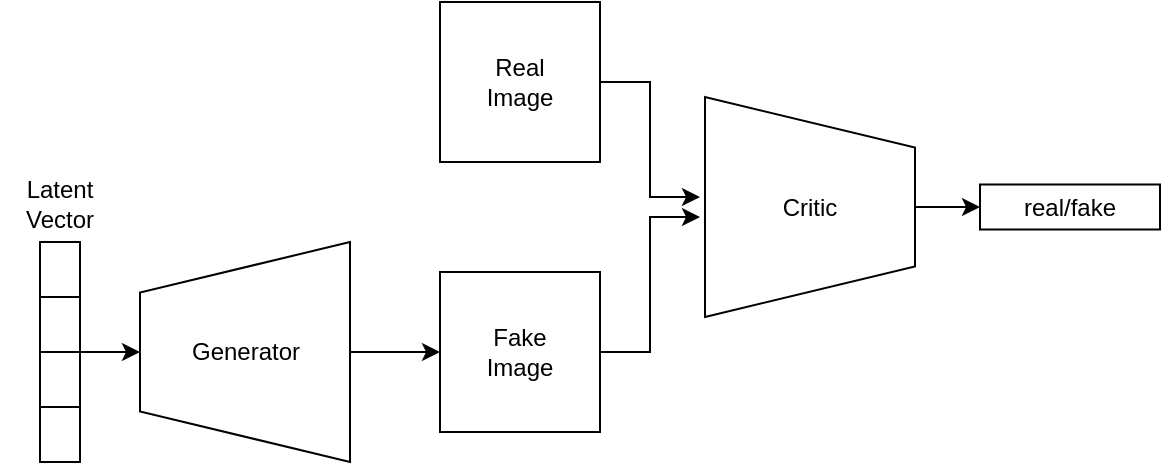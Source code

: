<mxfile version="12.9.5" type="device"><diagram id="Bj_XeaUQ-zTZzGZvhnuq" name="Page-1"><mxGraphModel dx="879" dy="525" grid="1" gridSize="10" guides="1" tooltips="1" connect="1" arrows="1" fold="1" page="1" pageScale="1" pageWidth="850" pageHeight="1100" math="0" shadow="0"><root><mxCell id="0"/><mxCell id="1" parent="0"/><mxCell id="oRjue6f-LB5lvoX7WGm3-19" style="edgeStyle=orthogonalEdgeStyle;rounded=0;orthogonalLoop=1;jettySize=auto;html=1;" edge="1" parent="1" source="oRjue6f-LB5lvoX7WGm3-1" target="oRjue6f-LB5lvoX7WGm3-10"><mxGeometry relative="1" as="geometry"/></mxCell><mxCell id="oRjue6f-LB5lvoX7WGm3-1" value="" style="rounded=0;whiteSpace=wrap;html=1;" vertex="1" parent="1"><mxGeometry x="120" y="280" width="20" height="110" as="geometry"/></mxCell><mxCell id="oRjue6f-LB5lvoX7WGm3-6" value="" style="endArrow=none;html=1;exitX=0;exitY=0.25;exitDx=0;exitDy=0;entryX=1;entryY=0.25;entryDx=0;entryDy=0;" edge="1" parent="1" source="oRjue6f-LB5lvoX7WGm3-1" target="oRjue6f-LB5lvoX7WGm3-1"><mxGeometry width="50" height="50" relative="1" as="geometry"><mxPoint x="400" y="370" as="sourcePoint"/><mxPoint x="120" y="230" as="targetPoint"/></mxGeometry></mxCell><mxCell id="oRjue6f-LB5lvoX7WGm3-8" value="" style="endArrow=none;html=1;exitX=0;exitY=0.75;exitDx=0;exitDy=0;entryX=1;entryY=0.75;entryDx=0;entryDy=0;" edge="1" parent="1" source="oRjue6f-LB5lvoX7WGm3-1" target="oRjue6f-LB5lvoX7WGm3-1"><mxGeometry width="50" height="50" relative="1" as="geometry"><mxPoint x="130" y="327.5" as="sourcePoint"/><mxPoint x="160" y="327.5" as="targetPoint"/></mxGeometry></mxCell><mxCell id="oRjue6f-LB5lvoX7WGm3-9" value="" style="endArrow=none;html=1;exitX=0;exitY=0.5;exitDx=0;exitDy=0;entryX=1;entryY=0.5;entryDx=0;entryDy=0;" edge="1" parent="1" source="oRjue6f-LB5lvoX7WGm3-1" target="oRjue6f-LB5lvoX7WGm3-1"><mxGeometry width="50" height="50" relative="1" as="geometry"><mxPoint x="140" y="337.5" as="sourcePoint"/><mxPoint x="170" y="337.5" as="targetPoint"/></mxGeometry></mxCell><mxCell id="oRjue6f-LB5lvoX7WGm3-18" style="edgeStyle=orthogonalEdgeStyle;rounded=0;orthogonalLoop=1;jettySize=auto;html=1;entryX=0;entryY=0.5;entryDx=0;entryDy=0;" edge="1" parent="1" source="oRjue6f-LB5lvoX7WGm3-10" target="oRjue6f-LB5lvoX7WGm3-12"><mxGeometry relative="1" as="geometry"/></mxCell><mxCell id="oRjue6f-LB5lvoX7WGm3-10" value="" style="verticalLabelPosition=bottom;verticalAlign=top;html=1;shape=trapezoid;perimeter=trapezoidPerimeter;whiteSpace=wrap;size=0.23;arcSize=10;flipV=1;rotation=90;" vertex="1" parent="1"><mxGeometry x="167.5" y="282.5" width="110" height="105" as="geometry"/></mxCell><mxCell id="oRjue6f-LB5lvoX7WGm3-28" style="edgeStyle=orthogonalEdgeStyle;rounded=0;orthogonalLoop=1;jettySize=auto;html=1;entryX=0;entryY=0.25;entryDx=0;entryDy=0;" edge="1" parent="1" source="oRjue6f-LB5lvoX7WGm3-11" target="oRjue6f-LB5lvoX7WGm3-21"><mxGeometry relative="1" as="geometry"/></mxCell><mxCell id="oRjue6f-LB5lvoX7WGm3-11" value="" style="whiteSpace=wrap;html=1;aspect=fixed;" vertex="1" parent="1"><mxGeometry x="320" y="160" width="80" height="80" as="geometry"/></mxCell><mxCell id="oRjue6f-LB5lvoX7WGm3-31" style="edgeStyle=orthogonalEdgeStyle;rounded=0;orthogonalLoop=1;jettySize=auto;html=1;entryX=0;entryY=0.75;entryDx=0;entryDy=0;" edge="1" parent="1" source="oRjue6f-LB5lvoX7WGm3-12" target="oRjue6f-LB5lvoX7WGm3-21"><mxGeometry relative="1" as="geometry"/></mxCell><mxCell id="oRjue6f-LB5lvoX7WGm3-12" value="" style="whiteSpace=wrap;html=1;aspect=fixed;" vertex="1" parent="1"><mxGeometry x="320" y="295" width="80" height="80" as="geometry"/></mxCell><mxCell id="oRjue6f-LB5lvoX7WGm3-20" style="edgeStyle=orthogonalEdgeStyle;rounded=0;orthogonalLoop=1;jettySize=auto;html=1;" edge="1" parent="1" source="oRjue6f-LB5lvoX7WGm3-13" target="oRjue6f-LB5lvoX7WGm3-14"><mxGeometry relative="1" as="geometry"/></mxCell><mxCell id="oRjue6f-LB5lvoX7WGm3-13" value="" style="verticalLabelPosition=bottom;verticalAlign=top;html=1;shape=trapezoid;perimeter=trapezoidPerimeter;whiteSpace=wrap;size=0.23;arcSize=10;flipV=1;rotation=-90;" vertex="1" parent="1"><mxGeometry x="450" y="210" width="110" height="105" as="geometry"/></mxCell><mxCell id="oRjue6f-LB5lvoX7WGm3-14" value="real/fake" style="rounded=0;whiteSpace=wrap;html=1;" vertex="1" parent="1"><mxGeometry x="590" y="251.25" width="90" height="22.5" as="geometry"/></mxCell><mxCell id="oRjue6f-LB5lvoX7WGm3-21" value="Critic" style="text;html=1;strokeColor=none;fillColor=none;align=center;verticalAlign=middle;whiteSpace=wrap;rounded=0;" vertex="1" parent="1"><mxGeometry x="450" y="252.5" width="110" height="20" as="geometry"/></mxCell><mxCell id="oRjue6f-LB5lvoX7WGm3-22" value="Real&lt;br&gt;Image" style="text;html=1;strokeColor=none;fillColor=none;align=center;verticalAlign=middle;whiteSpace=wrap;rounded=0;" vertex="1" parent="1"><mxGeometry x="305" y="190" width="110" height="20" as="geometry"/></mxCell><mxCell id="oRjue6f-LB5lvoX7WGm3-24" value="Fake&lt;br&gt;Image" style="text;html=1;strokeColor=none;fillColor=none;align=center;verticalAlign=middle;whiteSpace=wrap;rounded=0;" vertex="1" parent="1"><mxGeometry x="305" y="325" width="110" height="20" as="geometry"/></mxCell><mxCell id="oRjue6f-LB5lvoX7WGm3-25" value="Generator" style="text;html=1;strokeColor=none;fillColor=none;align=center;verticalAlign=middle;whiteSpace=wrap;rounded=0;" vertex="1" parent="1"><mxGeometry x="167.5" y="325" width="110" height="20" as="geometry"/></mxCell><mxCell id="oRjue6f-LB5lvoX7WGm3-26" value="Latent&lt;br&gt;Vector" style="text;html=1;strokeColor=none;fillColor=none;align=center;verticalAlign=middle;whiteSpace=wrap;rounded=0;" vertex="1" parent="1"><mxGeometry x="100" y="251.25" width="60" height="20" as="geometry"/></mxCell></root></mxGraphModel></diagram></mxfile>